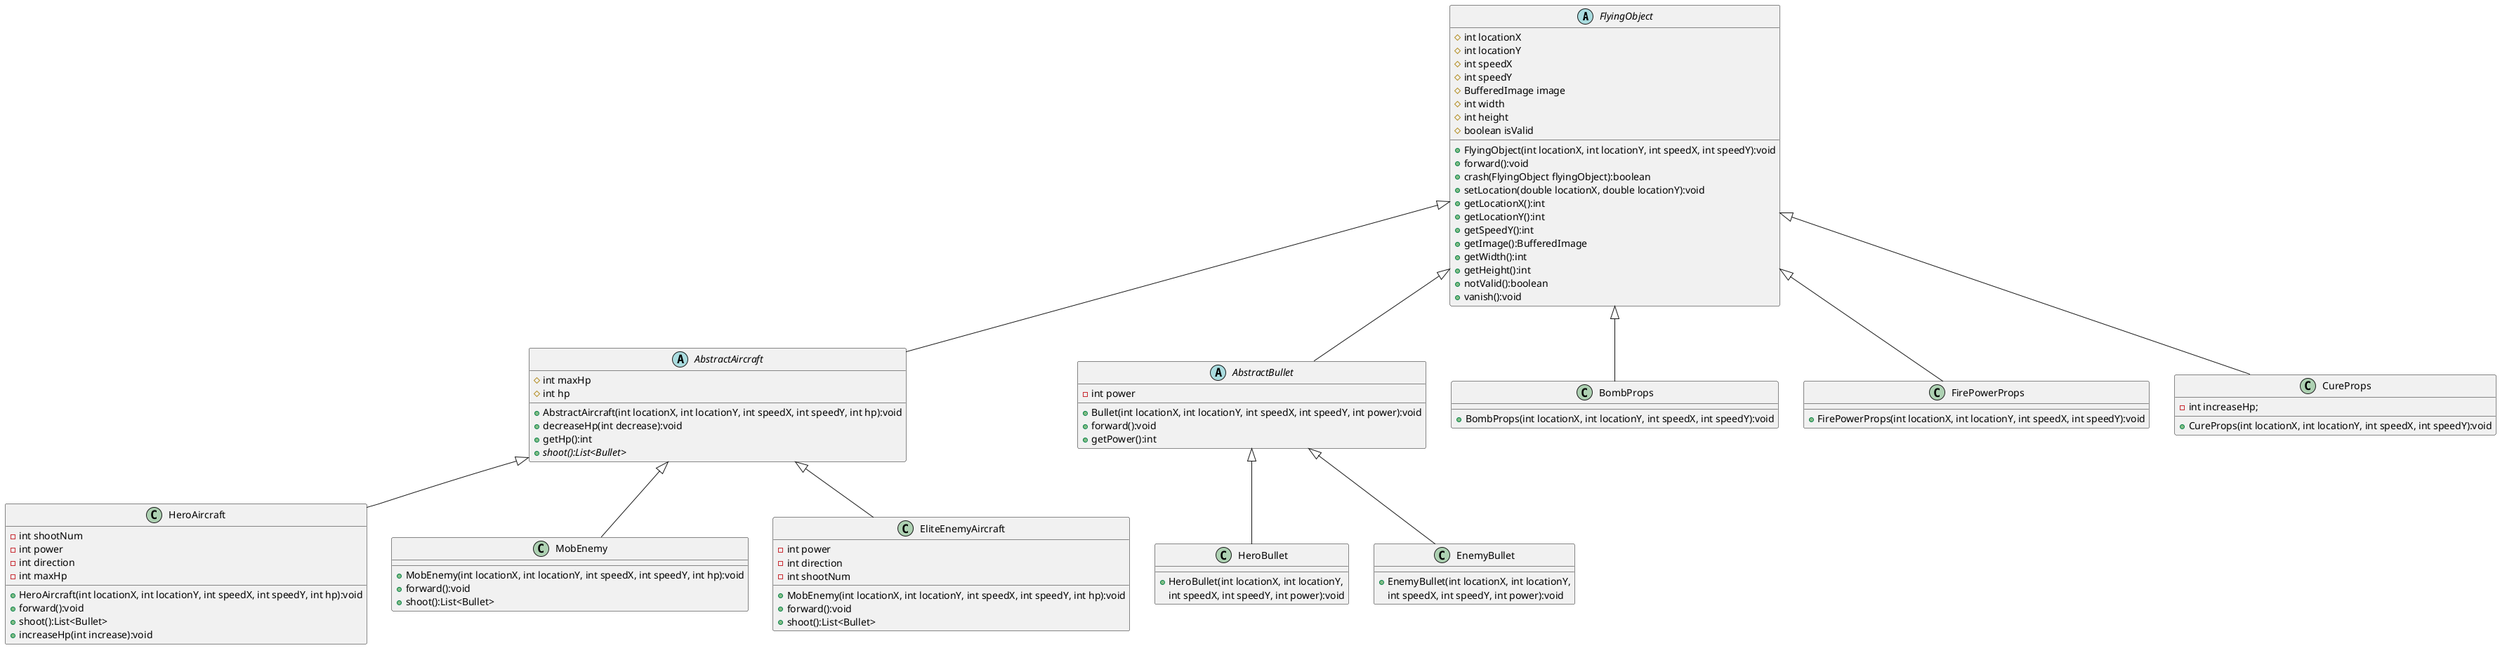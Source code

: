@startuml
'https://plantuml.com/class-diagram

abstract class FlyingObject
{
    # int locationX
    # int locationY
    # int speedX
    # int speedY
    # BufferedImage image
    # int width
    # int height
    # boolean isValid

    + FlyingObject(int locationX, int locationY, int speedX, int speedY):void
    + forward():void
    + crash(FlyingObject flyingObject):boolean
    + setLocation(double locationX, double locationY):void
    + getLocationX():int
    + getLocationY():int
    + getSpeedY():int
    + getImage():BufferedImage
    + getWidth():int
    + getHeight():int
    + notValid():boolean
    + vanish():void
}
abstract class AbstractAircraft
{
	# int maxHp
    # int hp
    + AbstractAircraft(int locationX, int locationY, int speedX, int speedY, int hp):void
    + decreaseHp(int decrease):void
    + getHp():int
    + {abstract} shoot():List<Bullet>
 }

abstract class AbstractBullet
{
    - int power
    + Bullet(int locationX, int locationY, int speedX, int speedY, int power):void
    + forward():void
	+ getPower():int
}

FlyingObject <|-- AbstractAircraft
FlyingObject <|-- AbstractBullet
FlyingObject <|-- BombProps
FlyingObject <|-- FirePowerProps
FlyingObject <|-- CureProps

AbstractAircraft <|-- HeroAircraft
AbstractAircraft <|-- MobEnemy
AbstractAircraft <|-- EliteEnemyAircraft

AbstractBullet <|-- HeroBullet
AbstractBullet <|-- EnemyBullet

'MobEnemy <|-- EnemyAircraftNormal
'MobEnemy <|-- EnemyAircraftElite
'MobEnemy <|-- EnemyAircraftBoss


class HeroAircraft {
    - int shootNum
    - int power
    - int direction
    - int maxHp
    + HeroAircraft(int locationX, int locationY, int speedX, int speedY, int hp):void
    + forward():void
    + shoot():List<Bullet>
    + increaseHp(int increase):void
}

class MobEnemy {
    + MobEnemy(int locationX, int locationY, int speedX, int speedY, int hp):void
    + forward():void
    + shoot():List<Bullet>
}

class HeroBullet {
    + HeroBullet(int locationX, int locationY,
     int speedX, int speedY, int power):void
}

class EnemyBullet {
    + EnemyBullet(int locationX, int locationY,
     int speedX, int speedY, int power):void
}

class BombProps{
    +BombProps(int locationX, int locationY, int speedX, int speedY):void
}

class FirePowerProps{
    + FirePowerProps(int locationX, int locationY, int speedX, int speedY):void
}

class CureProps{
    - int increaseHp;
    + CureProps(int locationX, int locationY, int speedX, int speedY):void
}


class EliteEnemyAircraft{
    - int power
    - int direction
    - int shootNum
    + MobEnemy(int locationX, int locationY, int speedX, int speedY, int hp):void
    + forward():void
    + shoot():List<Bullet>
}

'class EnemyAircraftNormal{
'    + MobEnemy(int locationX, int locationY, int speedX, int speedY, int hp):void
'    + forward():void
'}
'
'class EnemyAircraftElite{
'    + MobEnemy(int locationX, int locationY, int speedX, int speedY, int hp):void
'    + forward():void
'}
'
'class EnemyAircraftBoss{
'    + MobEnemy(int locationX, int locationY, int speedX, int speedY, int hp):void
'    + forward():void
'}

@enduml